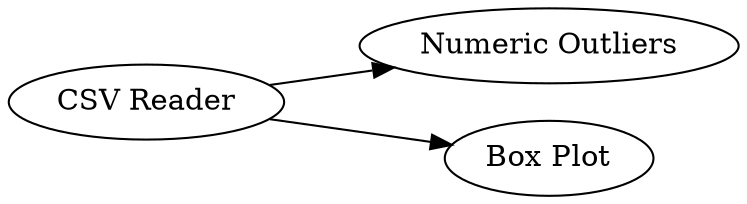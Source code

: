digraph {
	1 -> 3
	1 -> 2
	1 [label="CSV Reader"]
	3 [label="Numeric Outliers"]
	2 [label="Box Plot"]
	rankdir=LR
}

